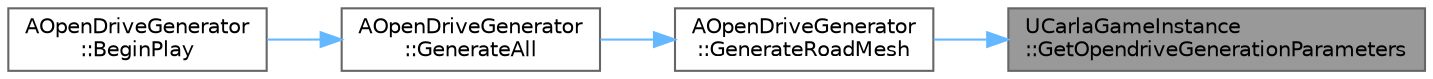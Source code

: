 digraph "UCarlaGameInstance::GetOpendriveGenerationParameters"
{
 // INTERACTIVE_SVG=YES
 // LATEX_PDF_SIZE
  bgcolor="transparent";
  edge [fontname=Helvetica,fontsize=10,labelfontname=Helvetica,labelfontsize=10];
  node [fontname=Helvetica,fontsize=10,shape=box,height=0.2,width=0.4];
  rankdir="RL";
  Node1 [id="Node000001",label="UCarlaGameInstance\l::GetOpendriveGenerationParameters",height=0.2,width=0.4,color="gray40", fillcolor="grey60", style="filled", fontcolor="black",tooltip=" "];
  Node1 -> Node2 [id="edge1_Node000001_Node000002",dir="back",color="steelblue1",style="solid",tooltip=" "];
  Node2 [id="Node000002",label="AOpenDriveGenerator\l::GenerateRoadMesh",height=0.2,width=0.4,color="grey40", fillcolor="white", style="filled",URL="$d1/db0/classAOpenDriveGenerator.html#a694d4a1aa944fdb39620d8c06ddb11b5",tooltip="Generates the road and sidewalk mesh based on the OpenDRIVE information."];
  Node2 -> Node3 [id="edge2_Node000002_Node000003",dir="back",color="steelblue1",style="solid",tooltip=" "];
  Node3 [id="Node000003",label="AOpenDriveGenerator\l::GenerateAll",height=0.2,width=0.4,color="grey40", fillcolor="white", style="filled",URL="$d1/db0/classAOpenDriveGenerator.html#ac2724dde02c2a8ea7b25f11107f734a7",tooltip=" "];
  Node3 -> Node4 [id="edge3_Node000003_Node000004",dir="back",color="steelblue1",style="solid",tooltip=" "];
  Node4 [id="Node000004",label="AOpenDriveGenerator\l::BeginPlay",height=0.2,width=0.4,color="grey40", fillcolor="white", style="filled",URL="$d1/db0/classAOpenDriveGenerator.html#aab0452237a38c80a16bc5e96018e6819",tooltip=" "];
}
